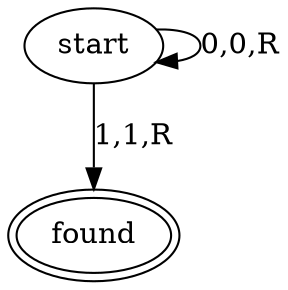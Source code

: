 digraph {
	start;
	found [peripheries=2];

	start -> start [label="0,0,R"];
	start -> found [label="1,1,R"];
}

